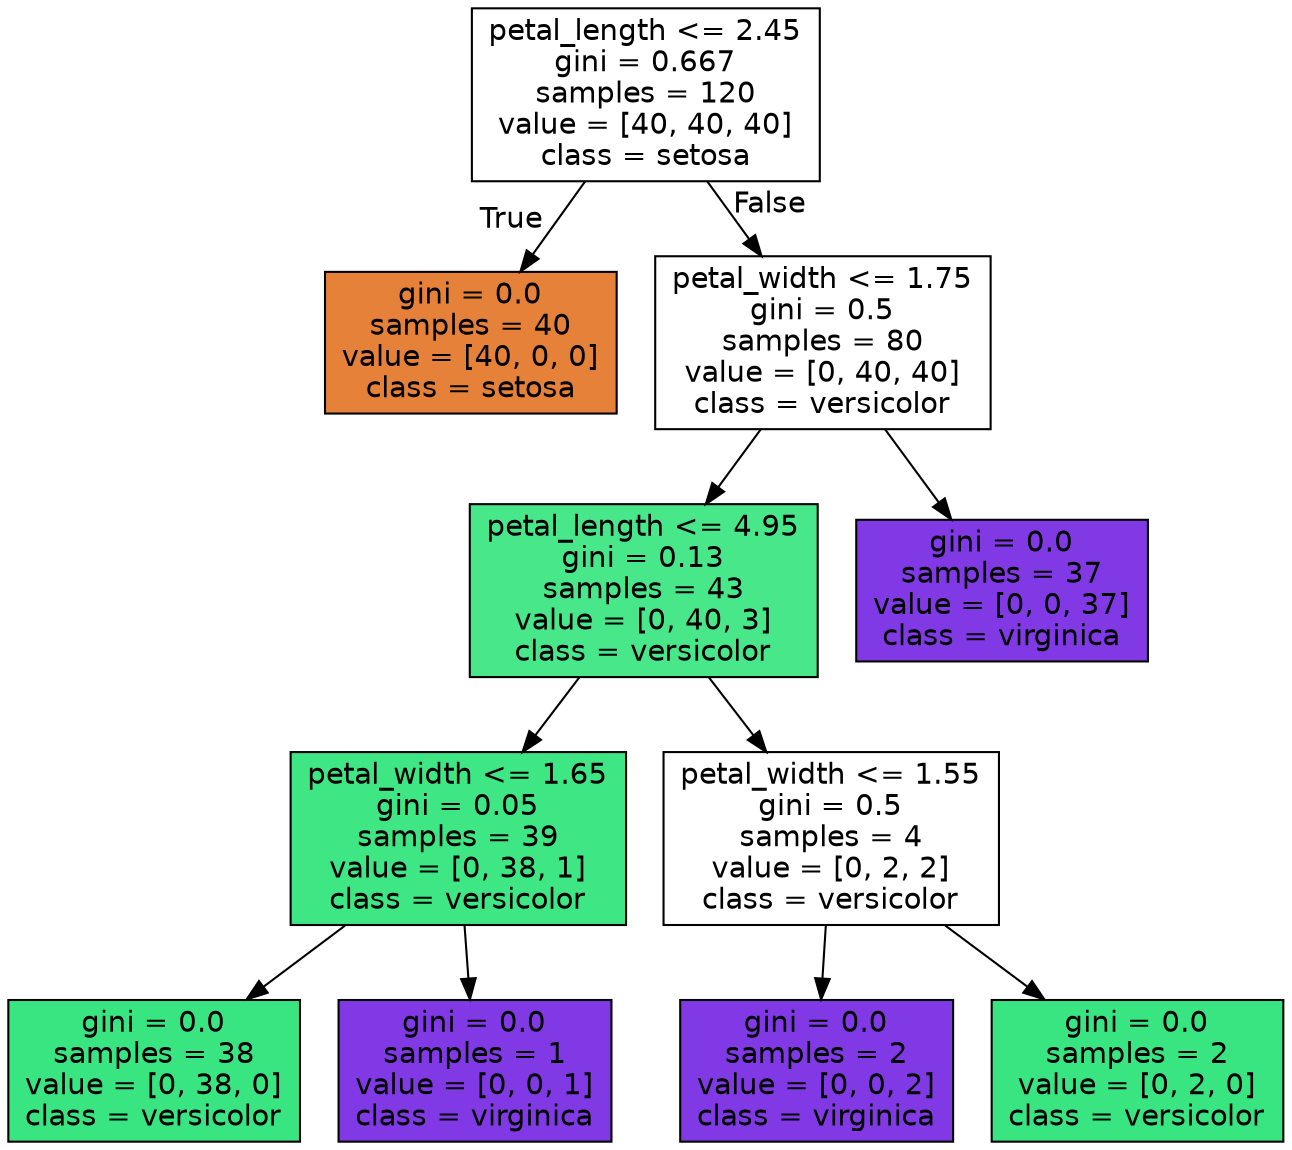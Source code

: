 digraph Tree {
node [shape=box, style="filled", color="black", fontname="helvetica"] ;
edge [fontname="helvetica"] ;
0 [label="petal_length <= 2.45\ngini = 0.667\nsamples = 120\nvalue = [40, 40, 40]\nclass = setosa", fillcolor="#ffffff"] ;
1 [label="gini = 0.0\nsamples = 40\nvalue = [40, 0, 0]\nclass = setosa", fillcolor="#e58139"] ;
0 -> 1 [labeldistance=2.5, labelangle=45, headlabel="True"] ;
2 [label="petal_width <= 1.75\ngini = 0.5\nsamples = 80\nvalue = [0, 40, 40]\nclass = versicolor", fillcolor="#ffffff"] ;
0 -> 2 [labeldistance=2.5, labelangle=-45, headlabel="False"] ;
3 [label="petal_length <= 4.95\ngini = 0.13\nsamples = 43\nvalue = [0, 40, 3]\nclass = versicolor", fillcolor="#48e78a"] ;
2 -> 3 ;
4 [label="petal_width <= 1.65\ngini = 0.05\nsamples = 39\nvalue = [0, 38, 1]\nclass = versicolor", fillcolor="#3ee684"] ;
3 -> 4 ;
5 [label="gini = 0.0\nsamples = 38\nvalue = [0, 38, 0]\nclass = versicolor", fillcolor="#39e581"] ;
4 -> 5 ;
6 [label="gini = 0.0\nsamples = 1\nvalue = [0, 0, 1]\nclass = virginica", fillcolor="#8139e5"] ;
4 -> 6 ;
7 [label="petal_width <= 1.55\ngini = 0.5\nsamples = 4\nvalue = [0, 2, 2]\nclass = versicolor", fillcolor="#ffffff"] ;
3 -> 7 ;
8 [label="gini = 0.0\nsamples = 2\nvalue = [0, 0, 2]\nclass = virginica", fillcolor="#8139e5"] ;
7 -> 8 ;
9 [label="gini = 0.0\nsamples = 2\nvalue = [0, 2, 0]\nclass = versicolor", fillcolor="#39e581"] ;
7 -> 9 ;
10 [label="gini = 0.0\nsamples = 37\nvalue = [0, 0, 37]\nclass = virginica", fillcolor="#8139e5"] ;
2 -> 10 ;
}